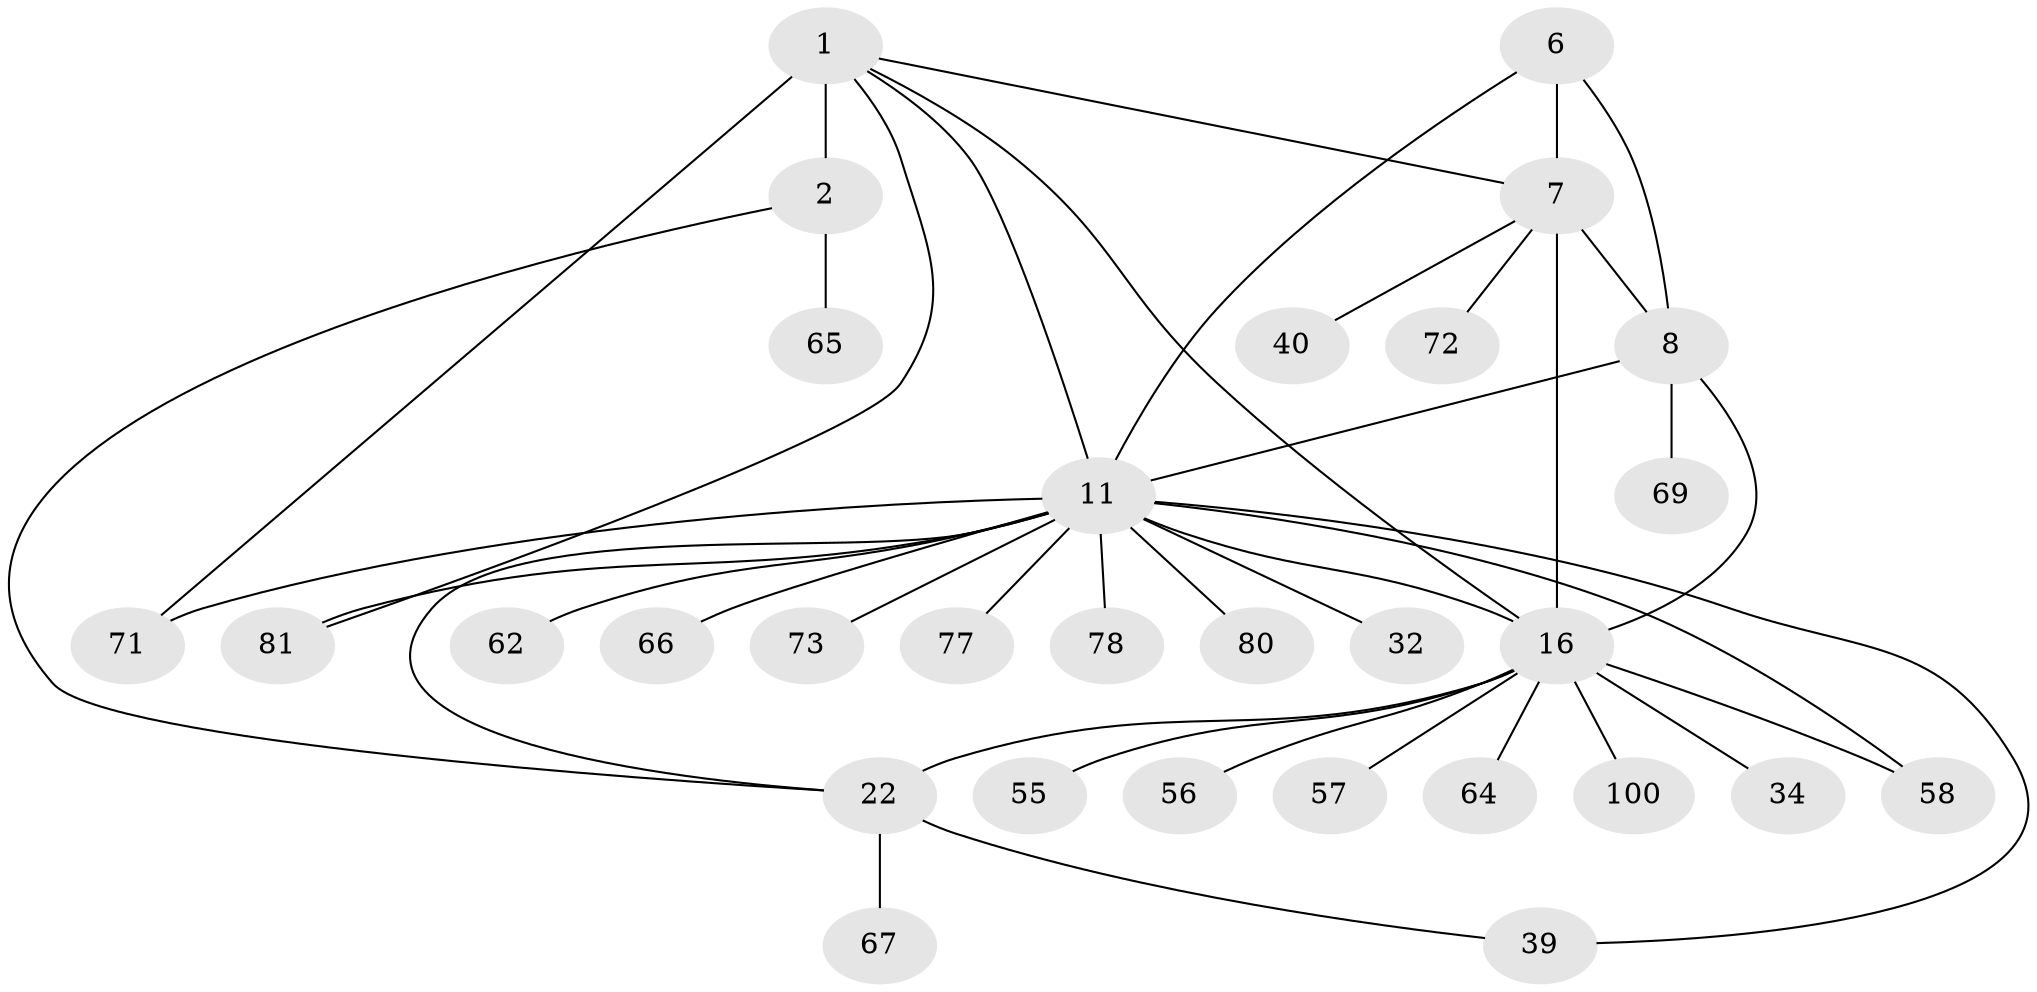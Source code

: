 // original degree distribution, {9: 0.04, 4: 0.02, 6: 0.1, 8: 0.05, 10: 0.01, 12: 0.01, 5: 0.02, 7: 0.02, 3: 0.07, 2: 0.15, 1: 0.51}
// Generated by graph-tools (version 1.1) at 2025/19/03/04/25 18:19:26]
// undirected, 30 vertices, 41 edges
graph export_dot {
graph [start="1"]
  node [color=gray90,style=filled];
  1 [super="+5+35"];
  2 [super="+3+4"];
  6 [super="+44"];
  7 [super="+9+10"];
  8 [super="+87+93+76+99+59"];
  11 [super="+14+97+12+33"];
  16 [super="+42+19+60+74+51+17+41+18"];
  22 [super="+24+54+37+46+95"];
  32;
  34;
  39 [super="+52"];
  40;
  55;
  56;
  57;
  58;
  62;
  64 [super="+82"];
  65;
  66;
  67;
  69;
  71;
  72;
  73;
  77;
  78;
  80;
  81 [super="+85"];
  100;
  1 -- 2 [weight=6];
  1 -- 81;
  1 -- 11 [weight=2];
  1 -- 71;
  1 -- 7;
  1 -- 16;
  2 -- 65;
  2 -- 22;
  6 -- 7 [weight=3];
  6 -- 8;
  6 -- 11;
  7 -- 8 [weight=3];
  7 -- 40;
  7 -- 72;
  7 -- 16 [weight=2];
  8 -- 69;
  8 -- 16;
  8 -- 11;
  11 -- 39;
  11 -- 71;
  11 -- 80;
  11 -- 58;
  11 -- 16 [weight=7];
  11 -- 32;
  11 -- 66;
  11 -- 73;
  11 -- 77;
  11 -- 78;
  11 -- 81;
  11 -- 22 [weight=2];
  11 -- 62;
  16 -- 57;
  16 -- 58;
  16 -- 55;
  16 -- 56;
  16 -- 64;
  16 -- 34;
  16 -- 100;
  16 -- 22 [weight=4];
  22 -- 39;
  22 -- 67;
}
